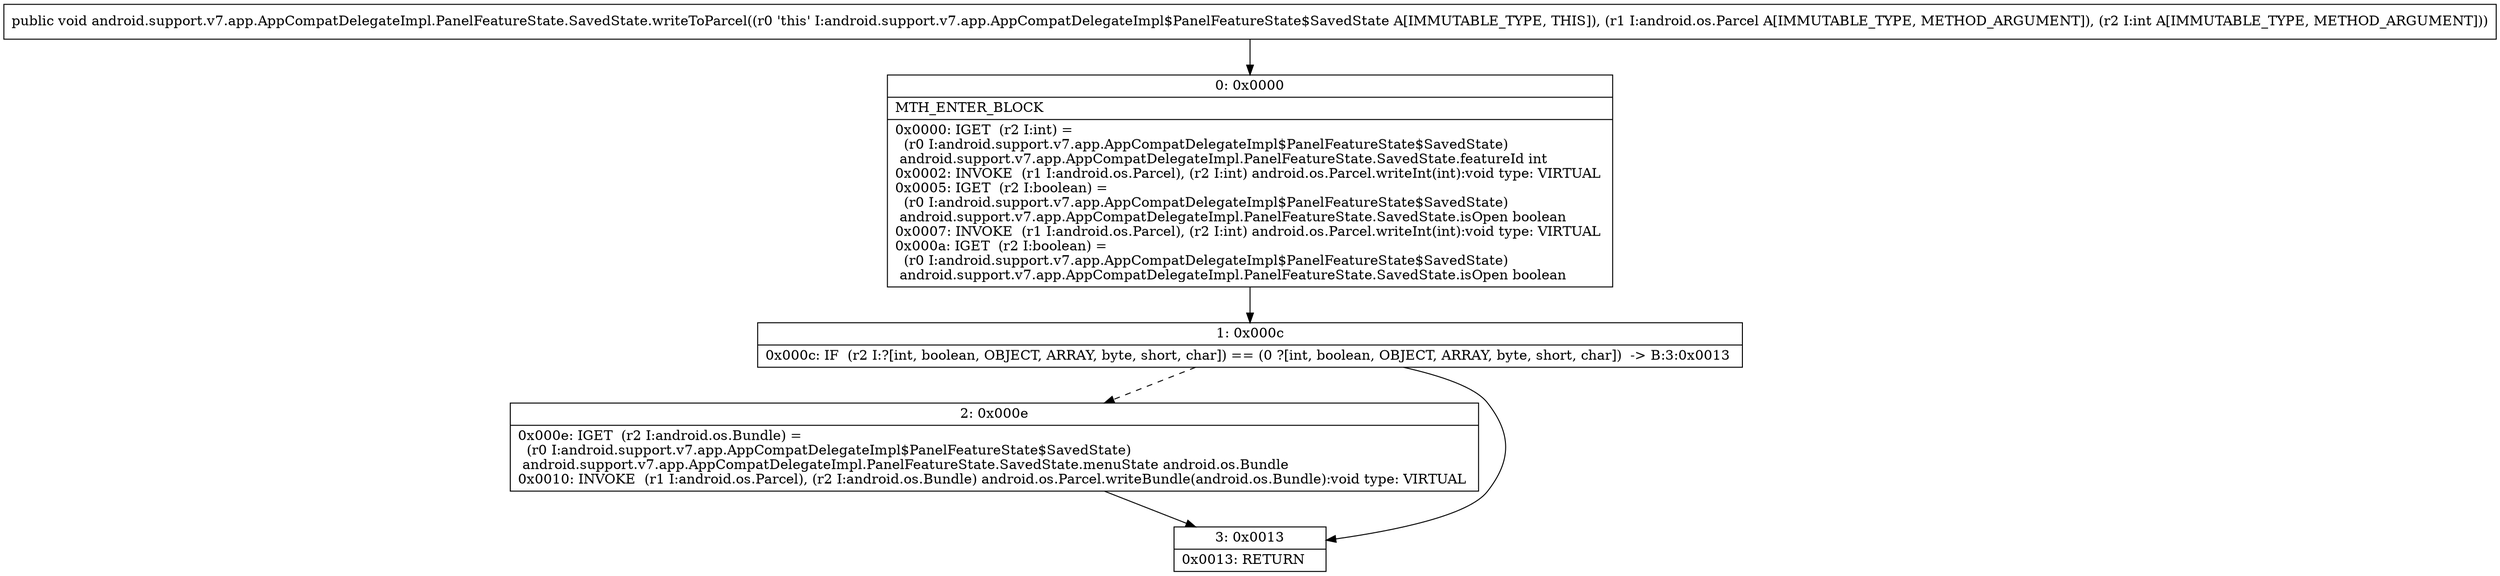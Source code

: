 digraph "CFG forandroid.support.v7.app.AppCompatDelegateImpl.PanelFeatureState.SavedState.writeToParcel(Landroid\/os\/Parcel;I)V" {
Node_0 [shape=record,label="{0\:\ 0x0000|MTH_ENTER_BLOCK\l|0x0000: IGET  (r2 I:int) = \l  (r0 I:android.support.v7.app.AppCompatDelegateImpl$PanelFeatureState$SavedState)\l android.support.v7.app.AppCompatDelegateImpl.PanelFeatureState.SavedState.featureId int \l0x0002: INVOKE  (r1 I:android.os.Parcel), (r2 I:int) android.os.Parcel.writeInt(int):void type: VIRTUAL \l0x0005: IGET  (r2 I:boolean) = \l  (r0 I:android.support.v7.app.AppCompatDelegateImpl$PanelFeatureState$SavedState)\l android.support.v7.app.AppCompatDelegateImpl.PanelFeatureState.SavedState.isOpen boolean \l0x0007: INVOKE  (r1 I:android.os.Parcel), (r2 I:int) android.os.Parcel.writeInt(int):void type: VIRTUAL \l0x000a: IGET  (r2 I:boolean) = \l  (r0 I:android.support.v7.app.AppCompatDelegateImpl$PanelFeatureState$SavedState)\l android.support.v7.app.AppCompatDelegateImpl.PanelFeatureState.SavedState.isOpen boolean \l}"];
Node_1 [shape=record,label="{1\:\ 0x000c|0x000c: IF  (r2 I:?[int, boolean, OBJECT, ARRAY, byte, short, char]) == (0 ?[int, boolean, OBJECT, ARRAY, byte, short, char])  \-\> B:3:0x0013 \l}"];
Node_2 [shape=record,label="{2\:\ 0x000e|0x000e: IGET  (r2 I:android.os.Bundle) = \l  (r0 I:android.support.v7.app.AppCompatDelegateImpl$PanelFeatureState$SavedState)\l android.support.v7.app.AppCompatDelegateImpl.PanelFeatureState.SavedState.menuState android.os.Bundle \l0x0010: INVOKE  (r1 I:android.os.Parcel), (r2 I:android.os.Bundle) android.os.Parcel.writeBundle(android.os.Bundle):void type: VIRTUAL \l}"];
Node_3 [shape=record,label="{3\:\ 0x0013|0x0013: RETURN   \l}"];
MethodNode[shape=record,label="{public void android.support.v7.app.AppCompatDelegateImpl.PanelFeatureState.SavedState.writeToParcel((r0 'this' I:android.support.v7.app.AppCompatDelegateImpl$PanelFeatureState$SavedState A[IMMUTABLE_TYPE, THIS]), (r1 I:android.os.Parcel A[IMMUTABLE_TYPE, METHOD_ARGUMENT]), (r2 I:int A[IMMUTABLE_TYPE, METHOD_ARGUMENT])) }"];
MethodNode -> Node_0;
Node_0 -> Node_1;
Node_1 -> Node_2[style=dashed];
Node_1 -> Node_3;
Node_2 -> Node_3;
}

